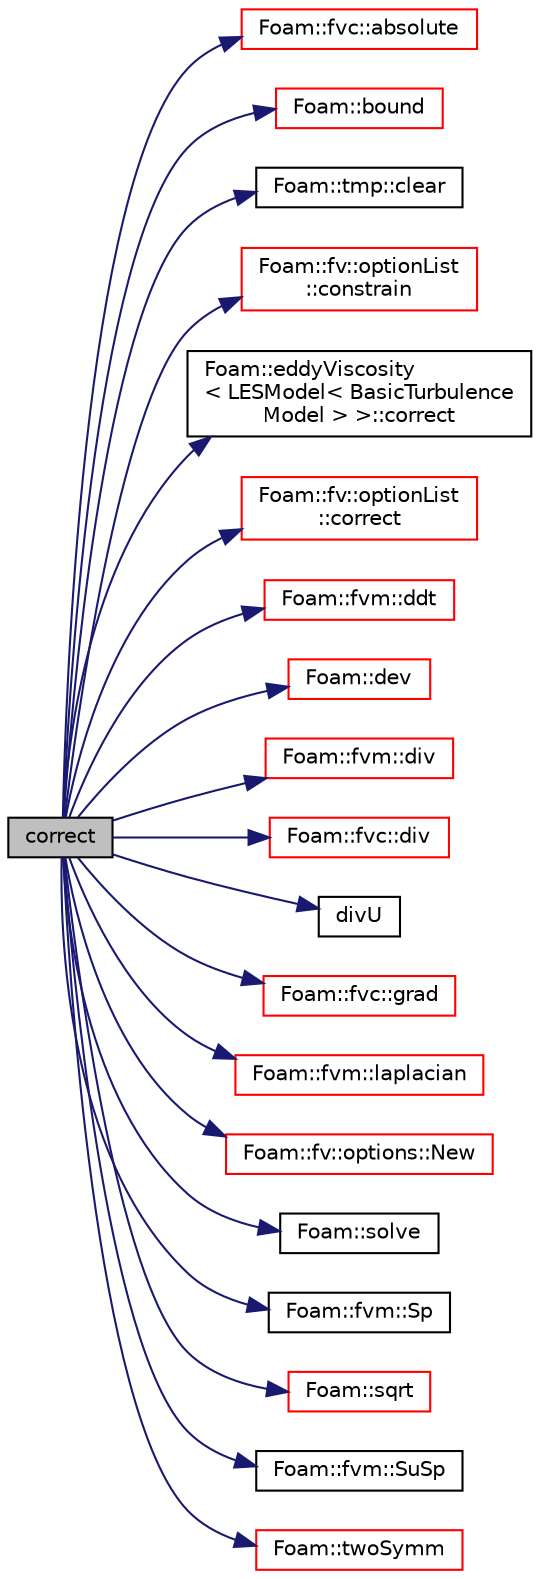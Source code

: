 digraph "correct"
{
  bgcolor="transparent";
  edge [fontname="Helvetica",fontsize="10",labelfontname="Helvetica",labelfontsize="10"];
  node [fontname="Helvetica",fontsize="10",shape=record];
  rankdir="LR";
  Node1 [label="correct",height=0.2,width=0.4,color="black", fillcolor="grey75", style="filled", fontcolor="black"];
  Node1 -> Node2 [color="midnightblue",fontsize="10",style="solid",fontname="Helvetica"];
  Node2 [label="Foam::fvc::absolute",height=0.2,width=0.4,color="red",URL="$a10759.html#ad0e401d18e49e4db619881bf6671d8bf",tooltip="Return the given relative flux in absolute form. "];
  Node1 -> Node3 [color="midnightblue",fontsize="10",style="solid",fontname="Helvetica"];
  Node3 [label="Foam::bound",height=0.2,width=0.4,color="red",URL="$a10725.html#a334b2a2d0ce7997d360f7a018174a077",tooltip="Bound the given scalar field if it has gone unbounded. "];
  Node1 -> Node4 [color="midnightblue",fontsize="10",style="solid",fontname="Helvetica"];
  Node4 [label="Foam::tmp::clear",height=0.2,width=0.4,color="black",URL="$a02618.html#a5b0c20bea8c40bf73b3160cb1e0da350",tooltip="If object pointer points to valid object: "];
  Node1 -> Node5 [color="midnightblue",fontsize="10",style="solid",fontname="Helvetica"];
  Node5 [label="Foam::fv::optionList\l::constrain",height=0.2,width=0.4,color="red",URL="$a01715.html#ab41c286bca1d06f1df7ae33c4f45b1bd",tooltip="Apply constraints to equation. "];
  Node1 -> Node6 [color="midnightblue",fontsize="10",style="solid",fontname="Helvetica"];
  Node6 [label="Foam::eddyViscosity\l\< LESModel\< BasicTurbulence\lModel \> \>::correct",height=0.2,width=0.4,color="black",URL="$a00611.html#aa4d8a8ca44f2b13f84ba64733f6e0252",tooltip="Solve the turbulence equations and correct the turbulence viscosity. "];
  Node1 -> Node7 [color="midnightblue",fontsize="10",style="solid",fontname="Helvetica"];
  Node7 [label="Foam::fv::optionList\l::correct",height=0.2,width=0.4,color="red",URL="$a01715.html#ae3e6a795c3429c465e44e8953d47e34a",tooltip="Apply correction to field. "];
  Node1 -> Node8 [color="midnightblue",fontsize="10",style="solid",fontname="Helvetica"];
  Node8 [label="Foam::fvm::ddt",height=0.2,width=0.4,color="red",URL="$a10760.html#a2d88eca98ab69b84af7ddb96e35f5a44"];
  Node1 -> Node9 [color="midnightblue",fontsize="10",style="solid",fontname="Helvetica"];
  Node9 [label="Foam::dev",height=0.2,width=0.4,color="red",URL="$a10725.html#a042ede1d98e91923a7cc5e14e9f86854"];
  Node1 -> Node10 [color="midnightblue",fontsize="10",style="solid",fontname="Helvetica"];
  Node10 [label="Foam::fvm::div",height=0.2,width=0.4,color="red",URL="$a10760.html#a058dd4757c11ae656c8d576632b33d25"];
  Node1 -> Node11 [color="midnightblue",fontsize="10",style="solid",fontname="Helvetica"];
  Node11 [label="Foam::fvc::div",height=0.2,width=0.4,color="red",URL="$a10759.html#a585533948ad80abfe589d920c641f251"];
  Node1 -> Node12 [color="midnightblue",fontsize="10",style="solid",fontname="Helvetica"];
  Node12 [label="divU",height=0.2,width=0.4,color="black",URL="$a03262.html#a09bc63f3dad0c233d722b7374810ad3d"];
  Node1 -> Node13 [color="midnightblue",fontsize="10",style="solid",fontname="Helvetica"];
  Node13 [label="Foam::fvc::grad",height=0.2,width=0.4,color="red",URL="$a10759.html#a7c00ec90ecc15ed3005255e42c52827a"];
  Node1 -> Node14 [color="midnightblue",fontsize="10",style="solid",fontname="Helvetica"];
  Node14 [label="Foam::fvm::laplacian",height=0.2,width=0.4,color="red",URL="$a10760.html#a05679b154654e47e9f1e2fbd2bc0bae0"];
  Node1 -> Node15 [color="midnightblue",fontsize="10",style="solid",fontname="Helvetica"];
  Node15 [label="Foam::fv::options::New",height=0.2,width=0.4,color="red",URL="$a01716.html#a616ee355e53d26b92cf6a39d39f5c594",tooltip="Construct fvOptions and register to datbase if not present. "];
  Node1 -> Node16 [color="midnightblue",fontsize="10",style="solid",fontname="Helvetica"];
  Node16 [label="Foam::solve",height=0.2,width=0.4,color="black",URL="$a10725.html#a8d0243cca6dbaab978da0126875aa319",tooltip="Solve returning the solution statistics given convergence tolerance. "];
  Node1 -> Node17 [color="midnightblue",fontsize="10",style="solid",fontname="Helvetica"];
  Node17 [label="Foam::fvm::Sp",height=0.2,width=0.4,color="black",URL="$a10760.html#a67e0938495ebeac7ad57361957720554"];
  Node1 -> Node18 [color="midnightblue",fontsize="10",style="solid",fontname="Helvetica"];
  Node18 [label="Foam::sqrt",height=0.2,width=0.4,color="red",URL="$a10725.html#a8616bd62eebf2342a80222fecb1bda71"];
  Node1 -> Node19 [color="midnightblue",fontsize="10",style="solid",fontname="Helvetica"];
  Node19 [label="Foam::fvm::SuSp",height=0.2,width=0.4,color="black",URL="$a10760.html#afbc5644dc62f3adaff3848482484e0a6"];
  Node1 -> Node20 [color="midnightblue",fontsize="10",style="solid",fontname="Helvetica"];
  Node20 [label="Foam::twoSymm",height=0.2,width=0.4,color="red",URL="$a10725.html#a446550beb700669a32e76d9b87d5e043"];
}
